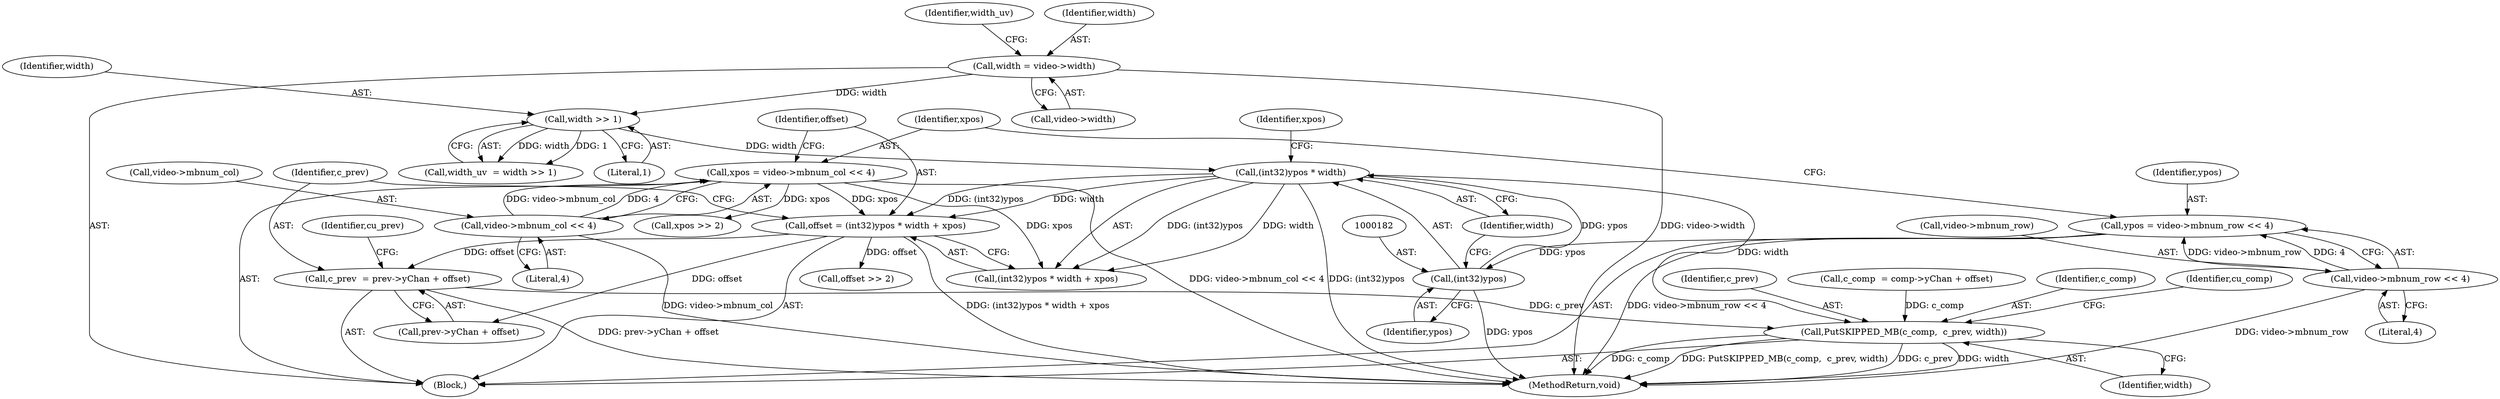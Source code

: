 digraph "0_Android_961e5ac5788b52304e64b9a509781beaf5201fb0_0@pointer" {
"1000186" [label="(Call,c_prev  = prev->yChan + offset)"];
"1000177" [label="(Call,offset = (int32)ypos * width + xpos)"];
"1000180" [label="(Call,(int32)ypos * width)"];
"1000181" [label="(Call,(int32)ypos)"];
"1000163" [label="(Call,ypos = video->mbnum_row << 4)"];
"1000165" [label="(Call,video->mbnum_row << 4)"];
"1000160" [label="(Call,width >> 1)"];
"1000153" [label="(Call,width = video->width)"];
"1000170" [label="(Call,xpos = video->mbnum_col << 4)"];
"1000172" [label="(Call,video->mbnum_col << 4)"];
"1000257" [label="(Call,PutSKIPPED_MB(c_comp,  c_prev, width))"];
"1000200" [label="(Call,offset >> 2)"];
"1000224" [label="(Call,c_comp  = comp->yChan + offset)"];
"1000185" [label="(Identifier,xpos)"];
"1000112" [label="(Block,)"];
"1000179" [label="(Call,(int32)ypos * width + xpos)"];
"1000181" [label="(Call,(int32)ypos)"];
"1000164" [label="(Identifier,ypos)"];
"1000178" [label="(Identifier,offset)"];
"1000184" [label="(Identifier,width)"];
"1000163" [label="(Call,ypos = video->mbnum_row << 4)"];
"1000171" [label="(Identifier,xpos)"];
"1000159" [label="(Identifier,width_uv)"];
"1000160" [label="(Call,width >> 1)"];
"1000188" [label="(Call,prev->yChan + offset)"];
"1000183" [label="(Identifier,ypos)"];
"1000186" [label="(Call,c_prev  = prev->yChan + offset)"];
"1000180" [label="(Call,(int32)ypos * width)"];
"1000155" [label="(Call,video->width)"];
"1000187" [label="(Identifier,c_prev)"];
"1000169" [label="(Literal,4)"];
"1000258" [label="(Identifier,c_comp)"];
"1000158" [label="(Call,width_uv  = width >> 1)"];
"1000176" [label="(Literal,4)"];
"1000166" [label="(Call,video->mbnum_row)"];
"1000162" [label="(Literal,1)"];
"1000172" [label="(Call,video->mbnum_col << 4)"];
"1000260" [label="(Identifier,width)"];
"1000165" [label="(Call,video->mbnum_row << 4)"];
"1000203" [label="(Call,xpos >> 2)"];
"1000154" [label="(Identifier,width)"];
"1000170" [label="(Call,xpos = video->mbnum_col << 4)"];
"1000390" [label="(MethodReturn,void)"];
"1000262" [label="(Identifier,cu_comp)"];
"1000153" [label="(Call,width = video->width)"];
"1000173" [label="(Call,video->mbnum_col)"];
"1000177" [label="(Call,offset = (int32)ypos * width + xpos)"];
"1000194" [label="(Identifier,cu_prev)"];
"1000257" [label="(Call,PutSKIPPED_MB(c_comp,  c_prev, width))"];
"1000259" [label="(Identifier,c_prev)"];
"1000161" [label="(Identifier,width)"];
"1000186" -> "1000112"  [label="AST: "];
"1000186" -> "1000188"  [label="CFG: "];
"1000187" -> "1000186"  [label="AST: "];
"1000188" -> "1000186"  [label="AST: "];
"1000194" -> "1000186"  [label="CFG: "];
"1000186" -> "1000390"  [label="DDG: prev->yChan + offset"];
"1000177" -> "1000186"  [label="DDG: offset"];
"1000186" -> "1000257"  [label="DDG: c_prev"];
"1000177" -> "1000112"  [label="AST: "];
"1000177" -> "1000179"  [label="CFG: "];
"1000178" -> "1000177"  [label="AST: "];
"1000179" -> "1000177"  [label="AST: "];
"1000187" -> "1000177"  [label="CFG: "];
"1000177" -> "1000390"  [label="DDG: (int32)ypos * width + xpos"];
"1000180" -> "1000177"  [label="DDG: (int32)ypos"];
"1000180" -> "1000177"  [label="DDG: width"];
"1000170" -> "1000177"  [label="DDG: xpos"];
"1000177" -> "1000188"  [label="DDG: offset"];
"1000177" -> "1000200"  [label="DDG: offset"];
"1000180" -> "1000179"  [label="AST: "];
"1000180" -> "1000184"  [label="CFG: "];
"1000181" -> "1000180"  [label="AST: "];
"1000184" -> "1000180"  [label="AST: "];
"1000185" -> "1000180"  [label="CFG: "];
"1000180" -> "1000390"  [label="DDG: (int32)ypos"];
"1000180" -> "1000179"  [label="DDG: (int32)ypos"];
"1000180" -> "1000179"  [label="DDG: width"];
"1000181" -> "1000180"  [label="DDG: ypos"];
"1000160" -> "1000180"  [label="DDG: width"];
"1000180" -> "1000257"  [label="DDG: width"];
"1000181" -> "1000183"  [label="CFG: "];
"1000182" -> "1000181"  [label="AST: "];
"1000183" -> "1000181"  [label="AST: "];
"1000184" -> "1000181"  [label="CFG: "];
"1000181" -> "1000390"  [label="DDG: ypos"];
"1000163" -> "1000181"  [label="DDG: ypos"];
"1000163" -> "1000112"  [label="AST: "];
"1000163" -> "1000165"  [label="CFG: "];
"1000164" -> "1000163"  [label="AST: "];
"1000165" -> "1000163"  [label="AST: "];
"1000171" -> "1000163"  [label="CFG: "];
"1000163" -> "1000390"  [label="DDG: video->mbnum_row << 4"];
"1000165" -> "1000163"  [label="DDG: video->mbnum_row"];
"1000165" -> "1000163"  [label="DDG: 4"];
"1000165" -> "1000169"  [label="CFG: "];
"1000166" -> "1000165"  [label="AST: "];
"1000169" -> "1000165"  [label="AST: "];
"1000165" -> "1000390"  [label="DDG: video->mbnum_row"];
"1000160" -> "1000158"  [label="AST: "];
"1000160" -> "1000162"  [label="CFG: "];
"1000161" -> "1000160"  [label="AST: "];
"1000162" -> "1000160"  [label="AST: "];
"1000158" -> "1000160"  [label="CFG: "];
"1000160" -> "1000158"  [label="DDG: width"];
"1000160" -> "1000158"  [label="DDG: 1"];
"1000153" -> "1000160"  [label="DDG: width"];
"1000153" -> "1000112"  [label="AST: "];
"1000153" -> "1000155"  [label="CFG: "];
"1000154" -> "1000153"  [label="AST: "];
"1000155" -> "1000153"  [label="AST: "];
"1000159" -> "1000153"  [label="CFG: "];
"1000153" -> "1000390"  [label="DDG: video->width"];
"1000170" -> "1000112"  [label="AST: "];
"1000170" -> "1000172"  [label="CFG: "];
"1000171" -> "1000170"  [label="AST: "];
"1000172" -> "1000170"  [label="AST: "];
"1000178" -> "1000170"  [label="CFG: "];
"1000170" -> "1000390"  [label="DDG: video->mbnum_col << 4"];
"1000172" -> "1000170"  [label="DDG: video->mbnum_col"];
"1000172" -> "1000170"  [label="DDG: 4"];
"1000170" -> "1000179"  [label="DDG: xpos"];
"1000170" -> "1000203"  [label="DDG: xpos"];
"1000172" -> "1000176"  [label="CFG: "];
"1000173" -> "1000172"  [label="AST: "];
"1000176" -> "1000172"  [label="AST: "];
"1000172" -> "1000390"  [label="DDG: video->mbnum_col"];
"1000257" -> "1000112"  [label="AST: "];
"1000257" -> "1000260"  [label="CFG: "];
"1000258" -> "1000257"  [label="AST: "];
"1000259" -> "1000257"  [label="AST: "];
"1000260" -> "1000257"  [label="AST: "];
"1000262" -> "1000257"  [label="CFG: "];
"1000257" -> "1000390"  [label="DDG: c_prev"];
"1000257" -> "1000390"  [label="DDG: width"];
"1000257" -> "1000390"  [label="DDG: c_comp"];
"1000257" -> "1000390"  [label="DDG: PutSKIPPED_MB(c_comp,  c_prev, width)"];
"1000224" -> "1000257"  [label="DDG: c_comp"];
}
